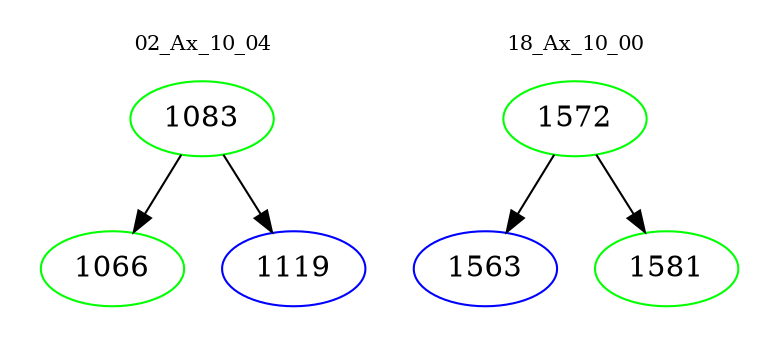 digraph{
subgraph cluster_0 {
color = white
label = "02_Ax_10_04";
fontsize=10;
T0_1083 [label="1083", color="green"]
T0_1083 -> T0_1066 [color="black"]
T0_1066 [label="1066", color="green"]
T0_1083 -> T0_1119 [color="black"]
T0_1119 [label="1119", color="blue"]
}
subgraph cluster_1 {
color = white
label = "18_Ax_10_00";
fontsize=10;
T1_1572 [label="1572", color="green"]
T1_1572 -> T1_1563 [color="black"]
T1_1563 [label="1563", color="blue"]
T1_1572 -> T1_1581 [color="black"]
T1_1581 [label="1581", color="green"]
}
}
